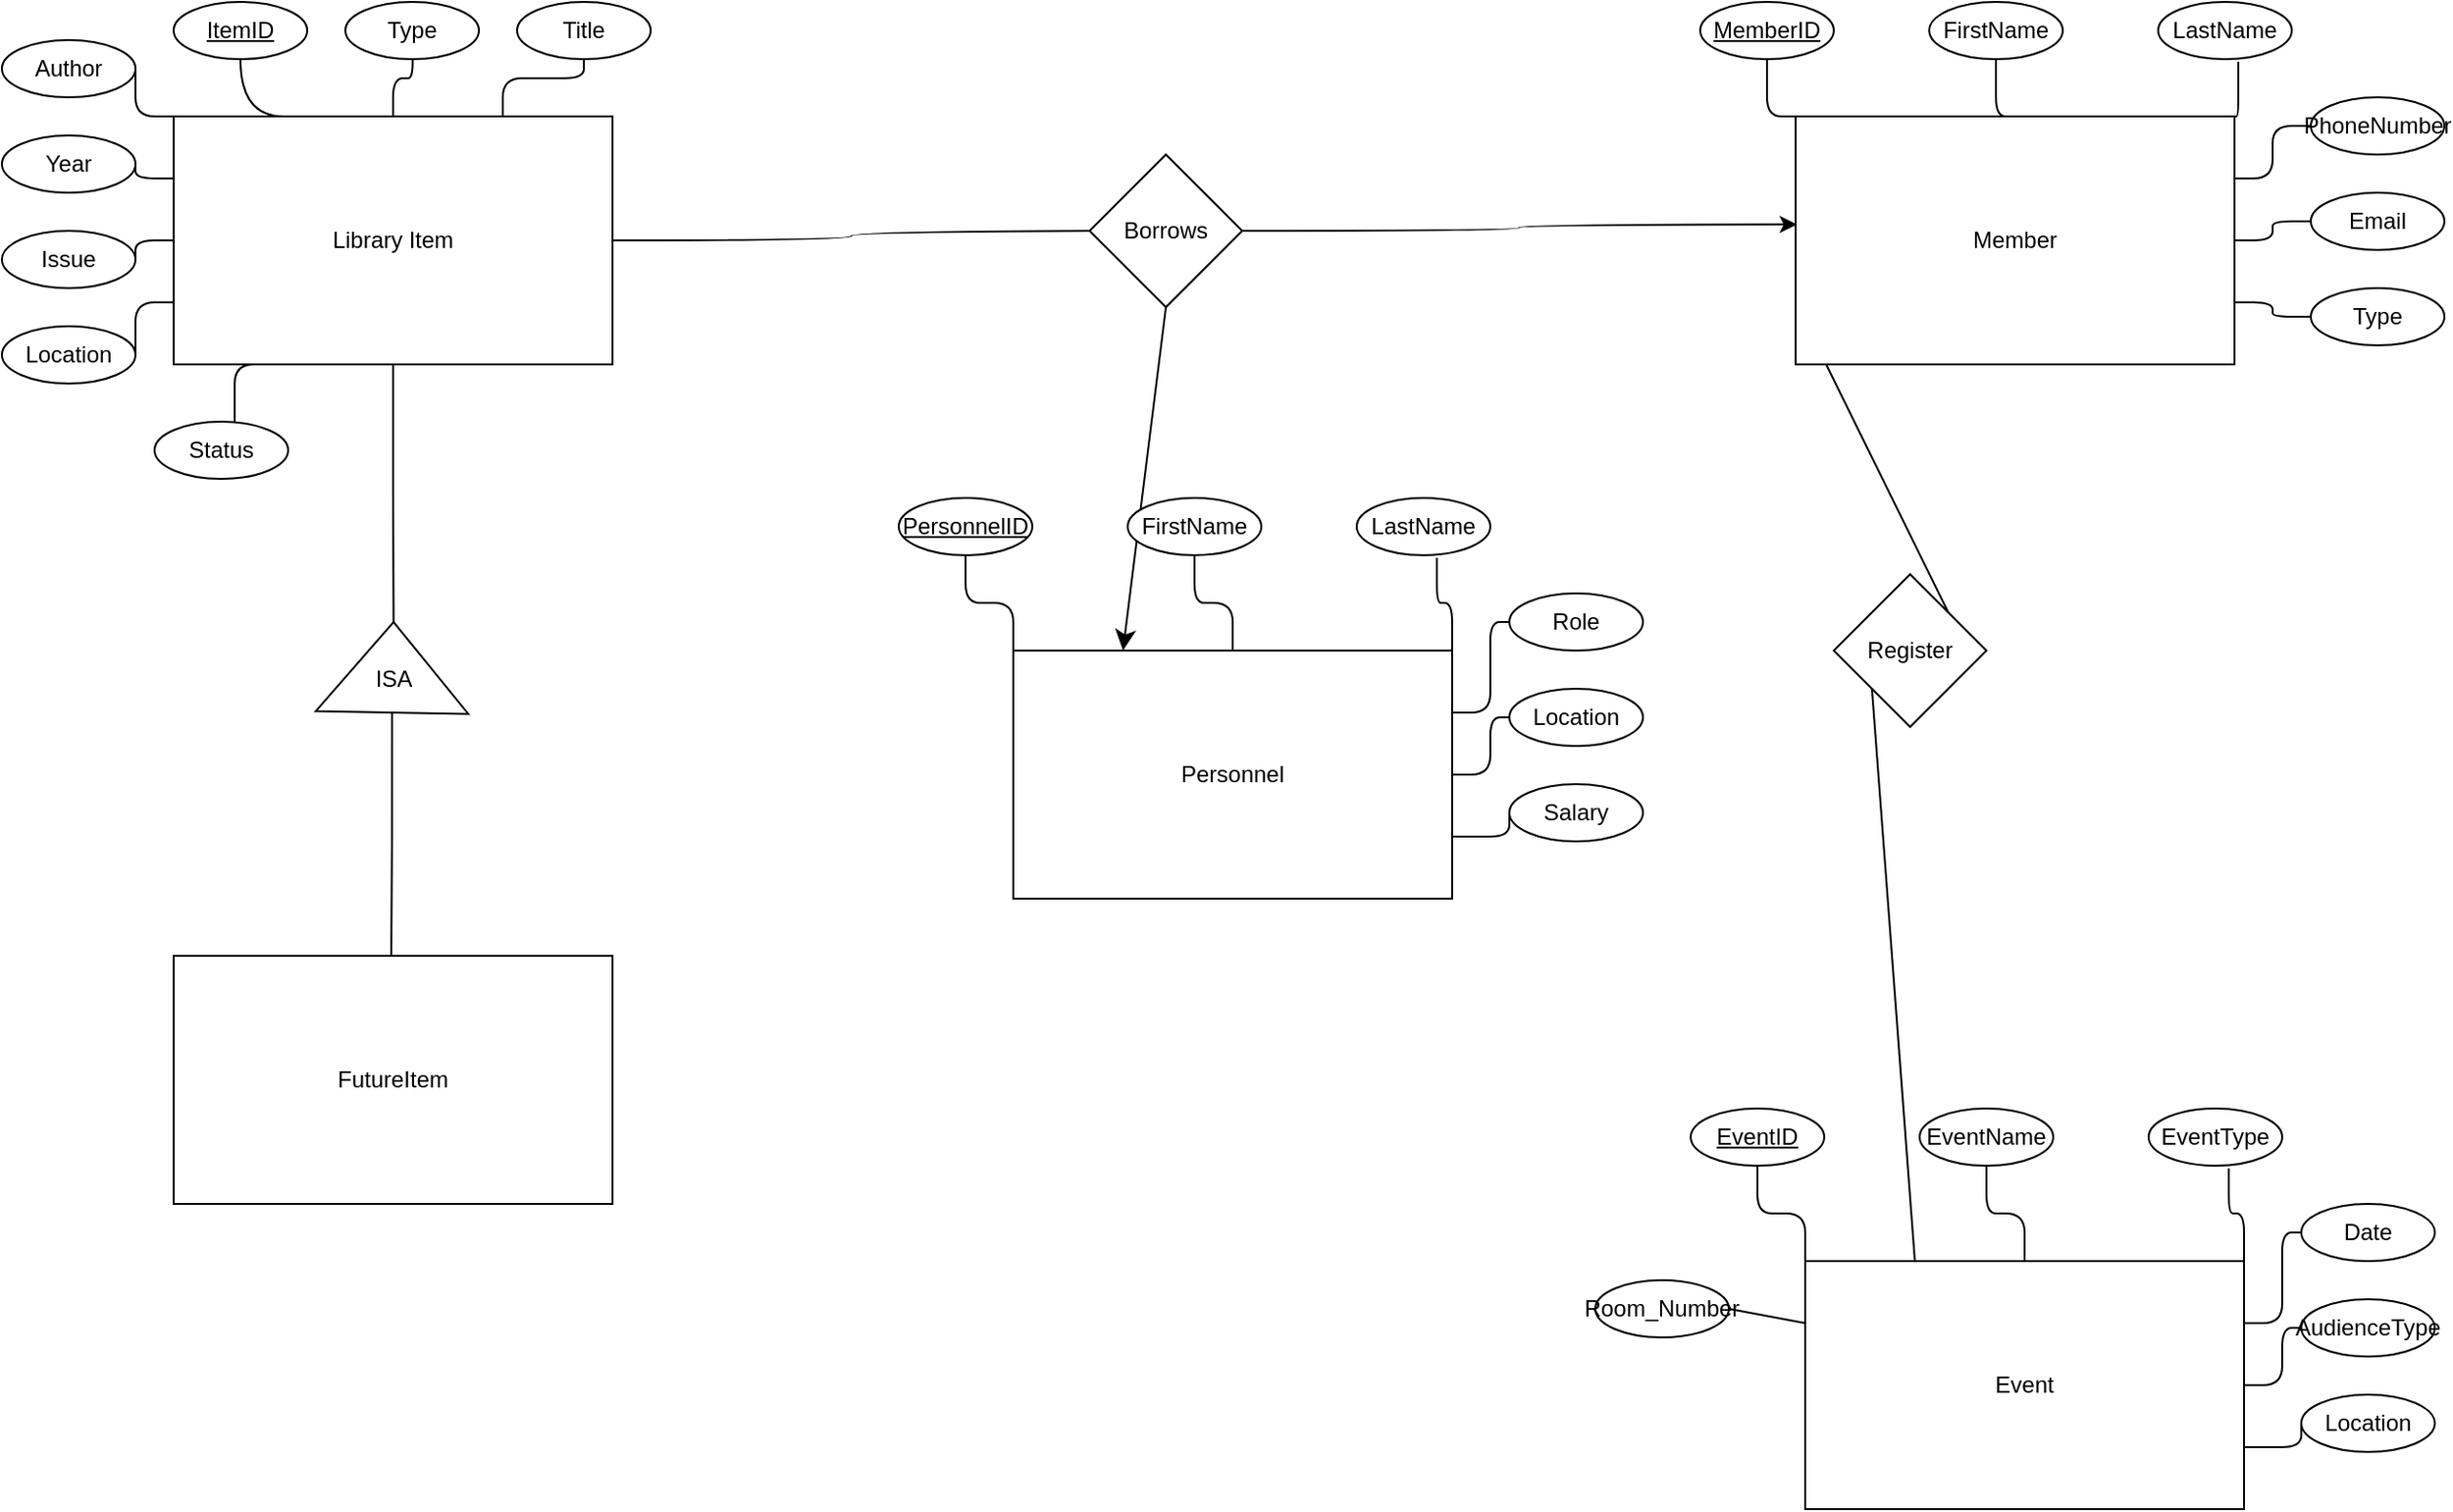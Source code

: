 <mxfile version="26.1.0">
  <diagram name="Page-1" id="B7bdv5J55K3J2toX62ZG">
    <mxGraphModel dx="2074" dy="1190" grid="1" gridSize="10" guides="1" tooltips="1" connect="1" arrows="1" fold="1" page="1" pageScale="1" pageWidth="850" pageHeight="1100" math="0" shadow="0">
      <root>
        <mxCell id="0" />
        <mxCell id="1" parent="0" />
        <mxCell id="lEqbA6_FQyne6eDi5kdu-4" style="edgeStyle=orthogonalEdgeStyle;rounded=0;orthogonalLoop=1;jettySize=auto;html=1;exitX=0.25;exitY=0;exitDx=0;exitDy=0;entryX=0.5;entryY=1;entryDx=0;entryDy=0;curved=1;strokeColor=default;startArrow=none;startFill=0;endArrow=none;" parent="1" source="lEqbA6_FQyne6eDi5kdu-1" target="lEqbA6_FQyne6eDi5kdu-2" edge="1">
          <mxGeometry relative="1" as="geometry" />
        </mxCell>
        <mxCell id="lEqbA6_FQyne6eDi5kdu-5" style="edgeStyle=orthogonalEdgeStyle;rounded=1;orthogonalLoop=1;jettySize=auto;html=1;exitX=0.5;exitY=0;exitDx=0;exitDy=0;endArrow=none;startFill=0;curved=0;" parent="1" source="lEqbA6_FQyne6eDi5kdu-1" edge="1">
          <mxGeometry relative="1" as="geometry">
            <mxPoint x="675" y="60" as="targetPoint" />
          </mxGeometry>
        </mxCell>
        <mxCell id="lEqbA6_FQyne6eDi5kdu-14" style="edgeStyle=orthogonalEdgeStyle;rounded=1;orthogonalLoop=1;jettySize=auto;html=1;exitX=0;exitY=0;exitDx=0;exitDy=0;entryX=1;entryY=0.5;entryDx=0;entryDy=0;curved=0;endArrow=none;startFill=0;" parent="1" source="lEqbA6_FQyne6eDi5kdu-1" target="lEqbA6_FQyne6eDi5kdu-8" edge="1">
          <mxGeometry relative="1" as="geometry" />
        </mxCell>
        <mxCell id="lEqbA6_FQyne6eDi5kdu-15" style="edgeStyle=orthogonalEdgeStyle;rounded=1;orthogonalLoop=1;jettySize=auto;html=1;exitX=0;exitY=0.25;exitDx=0;exitDy=0;entryX=1;entryY=0.5;entryDx=0;entryDy=0;endArrow=none;startFill=0;curved=0;" parent="1" source="lEqbA6_FQyne6eDi5kdu-1" target="lEqbA6_FQyne6eDi5kdu-9" edge="1">
          <mxGeometry relative="1" as="geometry" />
        </mxCell>
        <mxCell id="lEqbA6_FQyne6eDi5kdu-16" style="edgeStyle=orthogonalEdgeStyle;rounded=1;orthogonalLoop=1;jettySize=auto;html=1;exitX=0;exitY=0.5;exitDx=0;exitDy=0;entryX=1;entryY=0.5;entryDx=0;entryDy=0;endArrow=none;startFill=0;curved=0;" parent="1" source="lEqbA6_FQyne6eDi5kdu-1" target="lEqbA6_FQyne6eDi5kdu-10" edge="1">
          <mxGeometry relative="1" as="geometry" />
        </mxCell>
        <mxCell id="lEqbA6_FQyne6eDi5kdu-17" style="edgeStyle=orthogonalEdgeStyle;rounded=1;orthogonalLoop=1;jettySize=auto;html=1;exitX=0;exitY=0.75;exitDx=0;exitDy=0;entryX=1;entryY=0.5;entryDx=0;entryDy=0;endArrow=none;startFill=0;curved=0;" parent="1" source="lEqbA6_FQyne6eDi5kdu-1" target="lEqbA6_FQyne6eDi5kdu-11" edge="1">
          <mxGeometry relative="1" as="geometry" />
        </mxCell>
        <mxCell id="lEqbA6_FQyne6eDi5kdu-19" style="edgeStyle=orthogonalEdgeStyle;rounded=1;orthogonalLoop=1;jettySize=auto;html=1;exitX=0.75;exitY=0;exitDx=0;exitDy=0;entryX=0.5;entryY=1;entryDx=0;entryDy=0;curved=0;endArrow=none;startFill=0;" parent="1" source="lEqbA6_FQyne6eDi5kdu-1" target="lEqbA6_FQyne6eDi5kdu-7" edge="1">
          <mxGeometry relative="1" as="geometry" />
        </mxCell>
        <mxCell id="lEqbA6_FQyne6eDi5kdu-37" style="edgeStyle=orthogonalEdgeStyle;rounded=0;orthogonalLoop=1;jettySize=auto;html=1;exitX=1;exitY=0.5;exitDx=0;exitDy=0;curved=1;endArrow=none;startFill=0;" parent="1" source="lEqbA6_FQyne6eDi5kdu-1" edge="1">
          <mxGeometry relative="1" as="geometry">
            <mxPoint x="1030" y="160" as="targetPoint" />
          </mxGeometry>
        </mxCell>
        <mxCell id="lEqbA6_FQyne6eDi5kdu-40" style="edgeStyle=orthogonalEdgeStyle;rounded=0;orthogonalLoop=1;jettySize=auto;html=1;exitX=0.5;exitY=1;exitDx=0;exitDy=0;entryX=1;entryY=0.5;entryDx=0;entryDy=0;endArrow=none;startFill=0;" parent="1" source="lEqbA6_FQyne6eDi5kdu-1" target="lEqbA6_FQyne6eDi5kdu-39" edge="1">
          <mxGeometry relative="1" as="geometry" />
        </mxCell>
        <mxCell id="lEqbA6_FQyne6eDi5kdu-1" value="Library Item" style="whiteSpace=wrap;html=1;align=center;" parent="1" vertex="1">
          <mxGeometry x="550" y="100" width="230" height="130" as="geometry" />
        </mxCell>
        <mxCell id="lEqbA6_FQyne6eDi5kdu-2" value="&lt;u&gt;ItemID&lt;/u&gt;" style="ellipse;whiteSpace=wrap;html=1;align=center;" parent="1" vertex="1">
          <mxGeometry x="550" y="40" width="70" height="30" as="geometry" />
        </mxCell>
        <mxCell id="lEqbA6_FQyne6eDi5kdu-6" value="Type" style="ellipse;whiteSpace=wrap;html=1;align=center;" parent="1" vertex="1">
          <mxGeometry x="640" y="40" width="70" height="30" as="geometry" />
        </mxCell>
        <mxCell id="lEqbA6_FQyne6eDi5kdu-7" value="Title" style="ellipse;whiteSpace=wrap;html=1;align=center;" parent="1" vertex="1">
          <mxGeometry x="730" y="40" width="70" height="30" as="geometry" />
        </mxCell>
        <mxCell id="lEqbA6_FQyne6eDi5kdu-8" value="Author" style="ellipse;whiteSpace=wrap;html=1;align=center;" parent="1" vertex="1">
          <mxGeometry x="460" y="60" width="70" height="30" as="geometry" />
        </mxCell>
        <mxCell id="lEqbA6_FQyne6eDi5kdu-9" value="Year" style="ellipse;whiteSpace=wrap;html=1;align=center;" parent="1" vertex="1">
          <mxGeometry x="460" y="110" width="70" height="30" as="geometry" />
        </mxCell>
        <mxCell id="lEqbA6_FQyne6eDi5kdu-10" value="Issue" style="ellipse;whiteSpace=wrap;html=1;align=center;" parent="1" vertex="1">
          <mxGeometry x="460" y="160" width="70" height="30" as="geometry" />
        </mxCell>
        <mxCell id="lEqbA6_FQyne6eDi5kdu-11" value="Location" style="ellipse;whiteSpace=wrap;html=1;align=center;" parent="1" vertex="1">
          <mxGeometry x="460" y="210" width="70" height="30" as="geometry" />
        </mxCell>
        <mxCell id="lEqbA6_FQyne6eDi5kdu-12" value="Status" style="ellipse;whiteSpace=wrap;html=1;align=center;" parent="1" vertex="1">
          <mxGeometry x="540" y="260" width="70" height="30" as="geometry" />
        </mxCell>
        <mxCell id="lEqbA6_FQyne6eDi5kdu-18" style="edgeStyle=orthogonalEdgeStyle;rounded=1;orthogonalLoop=1;jettySize=auto;html=1;exitX=0.25;exitY=1;exitDx=0;exitDy=0;entryX=0.6;entryY=0;entryDx=0;entryDy=0;entryPerimeter=0;endArrow=none;startFill=0;curved=0;" parent="1" source="lEqbA6_FQyne6eDi5kdu-1" target="lEqbA6_FQyne6eDi5kdu-12" edge="1">
          <mxGeometry relative="1" as="geometry" />
        </mxCell>
        <mxCell id="lEqbA6_FQyne6eDi5kdu-27" style="edgeStyle=orthogonalEdgeStyle;rounded=1;orthogonalLoop=1;jettySize=auto;html=1;exitX=0;exitY=0;exitDx=0;exitDy=0;entryX=0.5;entryY=1;entryDx=0;entryDy=0;curved=0;endArrow=none;startFill=0;" parent="1" source="lEqbA6_FQyne6eDi5kdu-20" target="lEqbA6_FQyne6eDi5kdu-21" edge="1">
          <mxGeometry relative="1" as="geometry" />
        </mxCell>
        <mxCell id="lEqbA6_FQyne6eDi5kdu-28" style="edgeStyle=orthogonalEdgeStyle;rounded=1;orthogonalLoop=1;jettySize=auto;html=1;exitX=0.5;exitY=0;exitDx=0;exitDy=0;entryX=0.5;entryY=1;entryDx=0;entryDy=0;curved=0;endArrow=none;startFill=0;" parent="1" source="lEqbA6_FQyne6eDi5kdu-20" target="lEqbA6_FQyne6eDi5kdu-22" edge="1">
          <mxGeometry relative="1" as="geometry" />
        </mxCell>
        <mxCell id="lEqbA6_FQyne6eDi5kdu-32" style="edgeStyle=orthogonalEdgeStyle;rounded=1;orthogonalLoop=1;jettySize=auto;html=1;exitX=1;exitY=0.25;exitDx=0;exitDy=0;entryX=0;entryY=0.5;entryDx=0;entryDy=0;curved=0;endArrow=none;startFill=0;" parent="1" source="lEqbA6_FQyne6eDi5kdu-20" target="lEqbA6_FQyne6eDi5kdu-24" edge="1">
          <mxGeometry relative="1" as="geometry" />
        </mxCell>
        <mxCell id="lEqbA6_FQyne6eDi5kdu-33" style="edgeStyle=orthogonalEdgeStyle;rounded=1;orthogonalLoop=1;jettySize=auto;html=1;exitX=1;exitY=0.5;exitDx=0;exitDy=0;entryX=0;entryY=0.5;entryDx=0;entryDy=0;curved=0;endArrow=none;startFill=0;" parent="1" source="lEqbA6_FQyne6eDi5kdu-20" target="lEqbA6_FQyne6eDi5kdu-25" edge="1">
          <mxGeometry relative="1" as="geometry" />
        </mxCell>
        <mxCell id="lEqbA6_FQyne6eDi5kdu-34" style="edgeStyle=orthogonalEdgeStyle;rounded=1;orthogonalLoop=1;jettySize=auto;html=1;exitX=1;exitY=0.75;exitDx=0;exitDy=0;entryX=0;entryY=0.5;entryDx=0;entryDy=0;curved=0;endArrow=none;startFill=0;" parent="1" source="lEqbA6_FQyne6eDi5kdu-20" target="lEqbA6_FQyne6eDi5kdu-26" edge="1">
          <mxGeometry relative="1" as="geometry" />
        </mxCell>
        <mxCell id="jAZT9aNAP1vgUlWVoiNP-44" style="edgeStyle=none;curved=1;rounded=0;orthogonalLoop=1;jettySize=auto;html=1;exitX=0;exitY=0.75;exitDx=0;exitDy=0;entryX=1;entryY=0;entryDx=0;entryDy=0;fontSize=12;startSize=8;endSize=8;endArrow=none;startFill=0;" edge="1" parent="1" source="lEqbA6_FQyne6eDi5kdu-20" target="jAZT9aNAP1vgUlWVoiNP-43">
          <mxGeometry relative="1" as="geometry" />
        </mxCell>
        <mxCell id="lEqbA6_FQyne6eDi5kdu-20" value="Member" style="rounded=0;whiteSpace=wrap;html=1;" parent="1" vertex="1">
          <mxGeometry x="1400" y="100" width="230" height="130" as="geometry" />
        </mxCell>
        <mxCell id="lEqbA6_FQyne6eDi5kdu-21" value="&lt;u&gt;MemberID&lt;/u&gt;" style="ellipse;whiteSpace=wrap;html=1;align=center;" parent="1" vertex="1">
          <mxGeometry x="1350" y="40" width="70" height="30" as="geometry" />
        </mxCell>
        <mxCell id="lEqbA6_FQyne6eDi5kdu-22" value="FirstName" style="ellipse;whiteSpace=wrap;html=1;align=center;" parent="1" vertex="1">
          <mxGeometry x="1470" y="40" width="70" height="30" as="geometry" />
        </mxCell>
        <mxCell id="lEqbA6_FQyne6eDi5kdu-23" value="LastName" style="ellipse;whiteSpace=wrap;html=1;align=center;" parent="1" vertex="1">
          <mxGeometry x="1590" y="40" width="70" height="30" as="geometry" />
        </mxCell>
        <mxCell id="lEqbA6_FQyne6eDi5kdu-24" value="PhoneNumber" style="ellipse;whiteSpace=wrap;html=1;align=center;" parent="1" vertex="1">
          <mxGeometry x="1670" y="90" width="70" height="30" as="geometry" />
        </mxCell>
        <mxCell id="lEqbA6_FQyne6eDi5kdu-25" value="Email" style="ellipse;whiteSpace=wrap;html=1;align=center;" parent="1" vertex="1">
          <mxGeometry x="1670" y="140" width="70" height="30" as="geometry" />
        </mxCell>
        <mxCell id="lEqbA6_FQyne6eDi5kdu-26" value="Type" style="ellipse;whiteSpace=wrap;html=1;align=center;" parent="1" vertex="1">
          <mxGeometry x="1670" y="190" width="70" height="30" as="geometry" />
        </mxCell>
        <mxCell id="lEqbA6_FQyne6eDi5kdu-30" style="edgeStyle=orthogonalEdgeStyle;rounded=1;orthogonalLoop=1;jettySize=auto;html=1;exitX=1;exitY=0;exitDx=0;exitDy=0;entryX=0.6;entryY=1.044;entryDx=0;entryDy=0;entryPerimeter=0;curved=0;endArrow=none;startFill=0;" parent="1" source="lEqbA6_FQyne6eDi5kdu-20" target="lEqbA6_FQyne6eDi5kdu-23" edge="1">
          <mxGeometry relative="1" as="geometry" />
        </mxCell>
        <mxCell id="jAZT9aNAP1vgUlWVoiNP-47" style="edgeStyle=none;curved=1;rounded=0;orthogonalLoop=1;jettySize=auto;html=1;exitX=0.5;exitY=1;exitDx=0;exitDy=0;entryX=0.25;entryY=0;entryDx=0;entryDy=0;fontSize=12;startSize=8;endSize=8;" edge="1" parent="1" source="lEqbA6_FQyne6eDi5kdu-35" target="jAZT9aNAP1vgUlWVoiNP-6">
          <mxGeometry relative="1" as="geometry" />
        </mxCell>
        <mxCell id="lEqbA6_FQyne6eDi5kdu-35" value="Borrows" style="rhombus;whiteSpace=wrap;html=1;" parent="1" vertex="1">
          <mxGeometry x="1030" y="120" width="80" height="80" as="geometry" />
        </mxCell>
        <mxCell id="lEqbA6_FQyne6eDi5kdu-38" style="edgeStyle=orthogonalEdgeStyle;rounded=0;orthogonalLoop=1;jettySize=auto;html=1;exitX=1;exitY=0.5;exitDx=0;exitDy=0;entryX=0.003;entryY=0.436;entryDx=0;entryDy=0;entryPerimeter=0;curved=1;" parent="1" source="lEqbA6_FQyne6eDi5kdu-35" target="lEqbA6_FQyne6eDi5kdu-20" edge="1">
          <mxGeometry relative="1" as="geometry" />
        </mxCell>
        <mxCell id="lEqbA6_FQyne6eDi5kdu-41" style="edgeStyle=orthogonalEdgeStyle;rounded=0;orthogonalLoop=1;jettySize=auto;html=1;exitX=0;exitY=0.5;exitDx=0;exitDy=0;" parent="1" source="lEqbA6_FQyne6eDi5kdu-39" edge="1">
          <mxGeometry relative="1" as="geometry">
            <mxPoint x="664" y="550" as="targetPoint" />
          </mxGeometry>
        </mxCell>
        <mxCell id="lEqbA6_FQyne6eDi5kdu-39" value="" style="triangle;whiteSpace=wrap;html=1;rotation=-89;" parent="1" vertex="1">
          <mxGeometry x="641.1" y="348.75" width="47.5" height="80" as="geometry" />
        </mxCell>
        <mxCell id="lEqbA6_FQyne6eDi5kdu-42" value="FutureItem" style="whiteSpace=wrap;html=1;align=center;" parent="1" vertex="1">
          <mxGeometry x="550" y="540" width="230" height="130" as="geometry" />
        </mxCell>
        <mxCell id="lEqbA6_FQyne6eDi5kdu-43" value="ISA" style="text;html=1;align=center;verticalAlign=middle;resizable=0;points=[];autosize=1;strokeColor=none;fillColor=none;" parent="1" vertex="1">
          <mxGeometry x="645" y="380" width="40" height="30" as="geometry" />
        </mxCell>
        <mxCell id="jAZT9aNAP1vgUlWVoiNP-1" style="edgeStyle=orthogonalEdgeStyle;rounded=1;orthogonalLoop=1;jettySize=auto;html=1;exitX=0;exitY=0;exitDx=0;exitDy=0;entryX=0.5;entryY=1;entryDx=0;entryDy=0;curved=0;endArrow=none;startFill=0;" edge="1" parent="1" source="jAZT9aNAP1vgUlWVoiNP-6" target="jAZT9aNAP1vgUlWVoiNP-7">
          <mxGeometry relative="1" as="geometry" />
        </mxCell>
        <mxCell id="jAZT9aNAP1vgUlWVoiNP-2" style="edgeStyle=orthogonalEdgeStyle;rounded=1;orthogonalLoop=1;jettySize=auto;html=1;exitX=0.5;exitY=0;exitDx=0;exitDy=0;entryX=0.5;entryY=1;entryDx=0;entryDy=0;curved=0;endArrow=none;startFill=0;" edge="1" parent="1" source="jAZT9aNAP1vgUlWVoiNP-6" target="jAZT9aNAP1vgUlWVoiNP-8">
          <mxGeometry relative="1" as="geometry" />
        </mxCell>
        <mxCell id="jAZT9aNAP1vgUlWVoiNP-3" style="edgeStyle=orthogonalEdgeStyle;rounded=1;orthogonalLoop=1;jettySize=auto;html=1;exitX=1;exitY=0.25;exitDx=0;exitDy=0;entryX=0;entryY=0.5;entryDx=0;entryDy=0;curved=0;endArrow=none;startFill=0;" edge="1" parent="1" source="jAZT9aNAP1vgUlWVoiNP-6" target="jAZT9aNAP1vgUlWVoiNP-10">
          <mxGeometry relative="1" as="geometry" />
        </mxCell>
        <mxCell id="jAZT9aNAP1vgUlWVoiNP-4" style="edgeStyle=orthogonalEdgeStyle;rounded=1;orthogonalLoop=1;jettySize=auto;html=1;exitX=1;exitY=0.5;exitDx=0;exitDy=0;entryX=0;entryY=0.5;entryDx=0;entryDy=0;curved=0;endArrow=none;startFill=0;" edge="1" parent="1" source="jAZT9aNAP1vgUlWVoiNP-6" target="jAZT9aNAP1vgUlWVoiNP-11">
          <mxGeometry relative="1" as="geometry" />
        </mxCell>
        <mxCell id="jAZT9aNAP1vgUlWVoiNP-5" style="edgeStyle=orthogonalEdgeStyle;rounded=1;orthogonalLoop=1;jettySize=auto;html=1;exitX=1;exitY=0.75;exitDx=0;exitDy=0;entryX=0;entryY=0.5;entryDx=0;entryDy=0;curved=0;endArrow=none;startFill=0;" edge="1" parent="1" source="jAZT9aNAP1vgUlWVoiNP-6" target="jAZT9aNAP1vgUlWVoiNP-12">
          <mxGeometry relative="1" as="geometry" />
        </mxCell>
        <mxCell id="jAZT9aNAP1vgUlWVoiNP-6" value="Personnel" style="rounded=0;whiteSpace=wrap;html=1;" vertex="1" parent="1">
          <mxGeometry x="990" y="380" width="230" height="130" as="geometry" />
        </mxCell>
        <mxCell id="jAZT9aNAP1vgUlWVoiNP-7" value="&lt;u&gt;PersonnelID&lt;/u&gt;" style="ellipse;whiteSpace=wrap;html=1;align=center;" vertex="1" parent="1">
          <mxGeometry x="930" y="300" width="70" height="30" as="geometry" />
        </mxCell>
        <mxCell id="jAZT9aNAP1vgUlWVoiNP-8" value="FirstName" style="ellipse;whiteSpace=wrap;html=1;align=center;" vertex="1" parent="1">
          <mxGeometry x="1050" y="300" width="70" height="30" as="geometry" />
        </mxCell>
        <mxCell id="jAZT9aNAP1vgUlWVoiNP-9" value="LastName" style="ellipse;whiteSpace=wrap;html=1;align=center;" vertex="1" parent="1">
          <mxGeometry x="1170" y="300" width="70" height="30" as="geometry" />
        </mxCell>
        <mxCell id="jAZT9aNAP1vgUlWVoiNP-10" value="Role" style="ellipse;whiteSpace=wrap;html=1;align=center;" vertex="1" parent="1">
          <mxGeometry x="1250" y="350" width="70" height="30" as="geometry" />
        </mxCell>
        <mxCell id="jAZT9aNAP1vgUlWVoiNP-11" value="Location" style="ellipse;whiteSpace=wrap;html=1;align=center;" vertex="1" parent="1">
          <mxGeometry x="1250" y="400" width="70" height="30" as="geometry" />
        </mxCell>
        <mxCell id="jAZT9aNAP1vgUlWVoiNP-12" value="Salary" style="ellipse;whiteSpace=wrap;html=1;align=center;" vertex="1" parent="1">
          <mxGeometry x="1250" y="450" width="70" height="30" as="geometry" />
        </mxCell>
        <mxCell id="jAZT9aNAP1vgUlWVoiNP-13" style="edgeStyle=orthogonalEdgeStyle;rounded=1;orthogonalLoop=1;jettySize=auto;html=1;exitX=1;exitY=0;exitDx=0;exitDy=0;entryX=0.6;entryY=1.044;entryDx=0;entryDy=0;entryPerimeter=0;curved=0;endArrow=none;startFill=0;" edge="1" parent="1" source="jAZT9aNAP1vgUlWVoiNP-6" target="jAZT9aNAP1vgUlWVoiNP-9">
          <mxGeometry relative="1" as="geometry" />
        </mxCell>
        <mxCell id="jAZT9aNAP1vgUlWVoiNP-15" style="edgeStyle=orthogonalEdgeStyle;rounded=1;orthogonalLoop=1;jettySize=auto;html=1;exitX=0;exitY=0;exitDx=0;exitDy=0;entryX=0.5;entryY=1;entryDx=0;entryDy=0;curved=0;endArrow=none;startFill=0;" edge="1" parent="1" source="jAZT9aNAP1vgUlWVoiNP-20" target="jAZT9aNAP1vgUlWVoiNP-21">
          <mxGeometry relative="1" as="geometry" />
        </mxCell>
        <mxCell id="jAZT9aNAP1vgUlWVoiNP-16" style="edgeStyle=orthogonalEdgeStyle;rounded=1;orthogonalLoop=1;jettySize=auto;html=1;exitX=0.5;exitY=0;exitDx=0;exitDy=0;entryX=0.5;entryY=1;entryDx=0;entryDy=0;curved=0;endArrow=none;startFill=0;" edge="1" parent="1" source="jAZT9aNAP1vgUlWVoiNP-20" target="jAZT9aNAP1vgUlWVoiNP-22">
          <mxGeometry relative="1" as="geometry" />
        </mxCell>
        <mxCell id="jAZT9aNAP1vgUlWVoiNP-17" style="edgeStyle=orthogonalEdgeStyle;rounded=1;orthogonalLoop=1;jettySize=auto;html=1;exitX=1;exitY=0.25;exitDx=0;exitDy=0;entryX=0;entryY=0.5;entryDx=0;entryDy=0;curved=0;endArrow=none;startFill=0;" edge="1" parent="1" source="jAZT9aNAP1vgUlWVoiNP-20" target="jAZT9aNAP1vgUlWVoiNP-24">
          <mxGeometry relative="1" as="geometry" />
        </mxCell>
        <mxCell id="jAZT9aNAP1vgUlWVoiNP-18" style="edgeStyle=orthogonalEdgeStyle;rounded=1;orthogonalLoop=1;jettySize=auto;html=1;exitX=1;exitY=0.5;exitDx=0;exitDy=0;entryX=0;entryY=0.5;entryDx=0;entryDy=0;curved=0;endArrow=none;startFill=0;" edge="1" parent="1" source="jAZT9aNAP1vgUlWVoiNP-20" target="jAZT9aNAP1vgUlWVoiNP-25">
          <mxGeometry relative="1" as="geometry" />
        </mxCell>
        <mxCell id="jAZT9aNAP1vgUlWVoiNP-19" style="edgeStyle=orthogonalEdgeStyle;rounded=1;orthogonalLoop=1;jettySize=auto;html=1;exitX=1;exitY=0.75;exitDx=0;exitDy=0;entryX=0;entryY=0.5;entryDx=0;entryDy=0;curved=0;endArrow=none;startFill=0;" edge="1" parent="1" source="jAZT9aNAP1vgUlWVoiNP-20" target="jAZT9aNAP1vgUlWVoiNP-26">
          <mxGeometry relative="1" as="geometry" />
        </mxCell>
        <mxCell id="jAZT9aNAP1vgUlWVoiNP-42" style="edgeStyle=none;curved=1;rounded=0;orthogonalLoop=1;jettySize=auto;html=1;exitX=0;exitY=0.25;exitDx=0;exitDy=0;entryX=1;entryY=0.5;entryDx=0;entryDy=0;fontSize=12;startSize=8;endSize=8;endArrow=none;startFill=0;" edge="1" parent="1" source="jAZT9aNAP1vgUlWVoiNP-20" target="jAZT9aNAP1vgUlWVoiNP-41">
          <mxGeometry relative="1" as="geometry" />
        </mxCell>
        <mxCell id="jAZT9aNAP1vgUlWVoiNP-45" style="edgeStyle=none;curved=1;rounded=0;orthogonalLoop=1;jettySize=auto;html=1;exitX=0.25;exitY=0;exitDx=0;exitDy=0;entryX=0;entryY=1;entryDx=0;entryDy=0;fontSize=12;startSize=8;endSize=8;endArrow=none;startFill=0;" edge="1" parent="1" source="jAZT9aNAP1vgUlWVoiNP-20" target="jAZT9aNAP1vgUlWVoiNP-43">
          <mxGeometry relative="1" as="geometry" />
        </mxCell>
        <mxCell id="jAZT9aNAP1vgUlWVoiNP-20" value="Event" style="rounded=0;whiteSpace=wrap;html=1;" vertex="1" parent="1">
          <mxGeometry x="1405" y="700" width="230" height="130" as="geometry" />
        </mxCell>
        <mxCell id="jAZT9aNAP1vgUlWVoiNP-21" value="&lt;u&gt;EventID&lt;/u&gt;" style="ellipse;whiteSpace=wrap;html=1;align=center;" vertex="1" parent="1">
          <mxGeometry x="1345" y="620" width="70" height="30" as="geometry" />
        </mxCell>
        <mxCell id="jAZT9aNAP1vgUlWVoiNP-22" value="EventName" style="ellipse;whiteSpace=wrap;html=1;align=center;" vertex="1" parent="1">
          <mxGeometry x="1465" y="620" width="70" height="30" as="geometry" />
        </mxCell>
        <mxCell id="jAZT9aNAP1vgUlWVoiNP-23" value="EventType" style="ellipse;whiteSpace=wrap;html=1;align=center;" vertex="1" parent="1">
          <mxGeometry x="1585" y="620" width="70" height="30" as="geometry" />
        </mxCell>
        <mxCell id="jAZT9aNAP1vgUlWVoiNP-24" value="Date" style="ellipse;whiteSpace=wrap;html=1;align=center;" vertex="1" parent="1">
          <mxGeometry x="1665" y="670" width="70" height="30" as="geometry" />
        </mxCell>
        <mxCell id="jAZT9aNAP1vgUlWVoiNP-25" value="AudienceType" style="ellipse;whiteSpace=wrap;html=1;align=center;" vertex="1" parent="1">
          <mxGeometry x="1665" y="720" width="70" height="30" as="geometry" />
        </mxCell>
        <mxCell id="jAZT9aNAP1vgUlWVoiNP-26" value="Location" style="ellipse;whiteSpace=wrap;html=1;align=center;" vertex="1" parent="1">
          <mxGeometry x="1665" y="770" width="70" height="30" as="geometry" />
        </mxCell>
        <mxCell id="jAZT9aNAP1vgUlWVoiNP-27" style="edgeStyle=orthogonalEdgeStyle;rounded=1;orthogonalLoop=1;jettySize=auto;html=1;exitX=1;exitY=0;exitDx=0;exitDy=0;entryX=0.6;entryY=1.044;entryDx=0;entryDy=0;entryPerimeter=0;curved=0;endArrow=none;startFill=0;" edge="1" parent="1" source="jAZT9aNAP1vgUlWVoiNP-20" target="jAZT9aNAP1vgUlWVoiNP-23">
          <mxGeometry relative="1" as="geometry" />
        </mxCell>
        <mxCell id="jAZT9aNAP1vgUlWVoiNP-41" value="Room_Number" style="ellipse;whiteSpace=wrap;html=1;align=center;" vertex="1" parent="1">
          <mxGeometry x="1295" y="710" width="70" height="30" as="geometry" />
        </mxCell>
        <mxCell id="jAZT9aNAP1vgUlWVoiNP-43" value="Register" style="rhombus;whiteSpace=wrap;html=1;" vertex="1" parent="1">
          <mxGeometry x="1420" y="340" width="80" height="80" as="geometry" />
        </mxCell>
      </root>
    </mxGraphModel>
  </diagram>
</mxfile>
